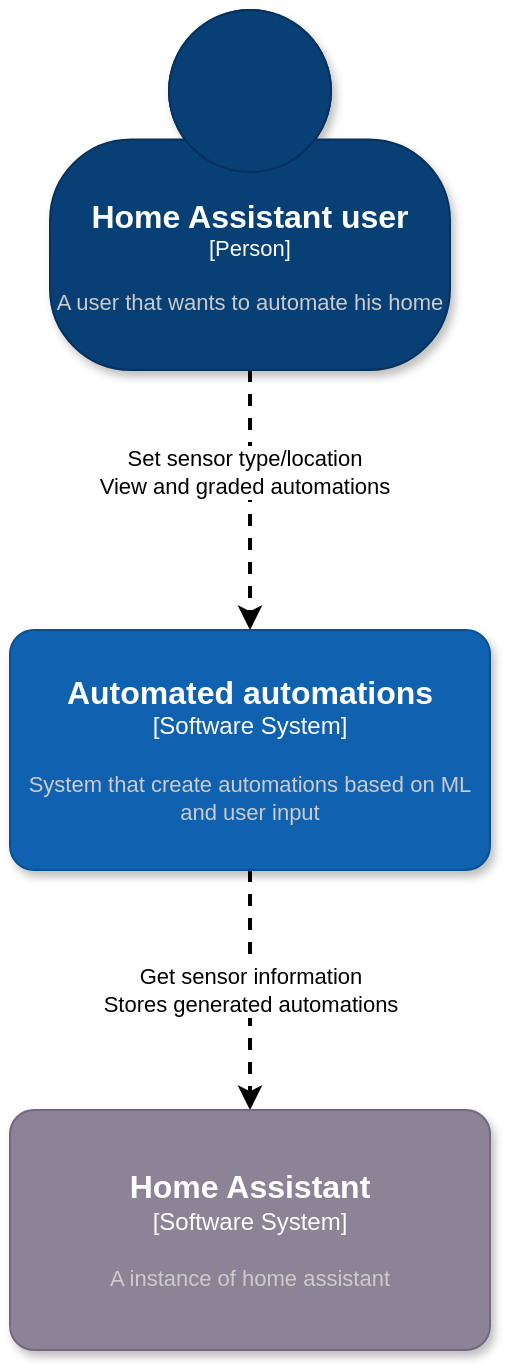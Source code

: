 <mxfile version="21.1.2" type="device" pages="3">
  <diagram name="C1" id="d_WkQNdPuMVRaODnA_Tn">
    <mxGraphModel dx="1003" dy="1070" grid="1" gridSize="10" guides="1" tooltips="1" connect="1" arrows="1" fold="1" page="1" pageScale="1" pageWidth="850" pageHeight="1100" math="0" shadow="0">
      <root>
        <mxCell id="0" />
        <mxCell id="1" parent="0" />
        <mxCell id="INQG88jovK0Qyw37IMvS-4" style="edgeStyle=orthogonalEdgeStyle;rounded=0;orthogonalLoop=1;jettySize=auto;html=1;strokeWidth=2;dashed=1;" parent="1" source="INQG88jovK0Qyw37IMvS-1" target="INQG88jovK0Qyw37IMvS-2" edge="1">
          <mxGeometry relative="1" as="geometry" />
        </mxCell>
        <mxCell id="INQG88jovK0Qyw37IMvS-5" value="Set sensor type/location&lt;br&gt;View and graded automations" style="edgeLabel;html=1;align=center;verticalAlign=middle;resizable=0;points=[];" parent="INQG88jovK0Qyw37IMvS-4" vertex="1" connectable="0">
          <mxGeometry x="-0.215" y="-3" relative="1" as="geometry">
            <mxPoint as="offset" />
          </mxGeometry>
        </mxCell>
        <object placeholders="1" c4Name="Home Assistant user" c4Type="Person" c4Description="A user that wants to automate his home" label="&lt;font style=&quot;font-size: 16px&quot;&gt;&lt;b&gt;%c4Name%&lt;/b&gt;&lt;/font&gt;&lt;div&gt;[%c4Type%]&lt;/div&gt;&lt;br&gt;&lt;div&gt;&lt;font style=&quot;font-size: 11px&quot;&gt;&lt;font color=&quot;#cccccc&quot;&gt;%c4Description%&lt;/font&gt;&lt;/div&gt;" id="INQG88jovK0Qyw37IMvS-1">
          <mxCell style="html=1;fontSize=11;dashed=0;whiteSpace=wrap;fillColor=#083F75;strokeColor=#06315C;fontColor=#ffffff;shape=mxgraph.c4.person2;align=center;metaEdit=1;points=[[0.5,0,0],[1,0.5,0],[1,0.75,0],[0.75,1,0],[0.5,1,0],[0.25,1,0],[0,0.75,0],[0,0.5,0]];resizable=0;shadow=1;" parent="1" vertex="1">
            <mxGeometry x="240" y="60" width="200" height="180" as="geometry" />
          </mxCell>
        </object>
        <mxCell id="INQG88jovK0Qyw37IMvS-6" value="Get sensor information&lt;br&gt;Stores generated automations" style="edgeStyle=orthogonalEdgeStyle;rounded=0;orthogonalLoop=1;jettySize=auto;html=1;strokeWidth=2;dashed=1;" parent="1" source="INQG88jovK0Qyw37IMvS-2" target="INQG88jovK0Qyw37IMvS-3" edge="1">
          <mxGeometry relative="1" as="geometry" />
        </mxCell>
        <object placeholders="1" c4Name="Automated automations" c4Type="Software System" c4Description="System that create automations based on ML and user input" label="&lt;font style=&quot;font-size: 16px&quot;&gt;&lt;b&gt;%c4Name%&lt;/b&gt;&lt;/font&gt;&lt;div&gt;[%c4Type%]&lt;/div&gt;&lt;br&gt;&lt;div&gt;&lt;font style=&quot;font-size: 11px&quot;&gt;&lt;font color=&quot;#cccccc&quot;&gt;%c4Description%&lt;/font&gt;&lt;/div&gt;" id="INQG88jovK0Qyw37IMvS-2">
          <mxCell style="rounded=1;whiteSpace=wrap;html=1;labelBackgroundColor=none;fillColor=#1061B0;fontColor=#ffffff;align=center;arcSize=10;strokeColor=#0D5091;metaEdit=1;resizable=0;points=[[0.25,0,0],[0.5,0,0],[0.75,0,0],[1,0.25,0],[1,0.5,0],[1,0.75,0],[0.75,1,0],[0.5,1,0],[0.25,1,0],[0,0.75,0],[0,0.5,0],[0,0.25,0]];shadow=1;" parent="1" vertex="1">
            <mxGeometry x="220" y="370" width="240" height="120" as="geometry" />
          </mxCell>
        </object>
        <object placeholders="1" c4Name="Home Assistant" c4Type="Software System" c4Description="A instance of home assistant" label="&lt;font style=&quot;font-size: 16px&quot;&gt;&lt;b&gt;%c4Name%&lt;/b&gt;&lt;/font&gt;&lt;div&gt;[%c4Type%]&lt;/div&gt;&lt;br&gt;&lt;div&gt;&lt;font style=&quot;font-size: 11px&quot;&gt;&lt;font color=&quot;#cccccc&quot;&gt;%c4Description%&lt;/font&gt;&lt;/div&gt;" id="INQG88jovK0Qyw37IMvS-3">
          <mxCell style="rounded=1;whiteSpace=wrap;html=1;labelBackgroundColor=none;fillColor=#8C8496;fontColor=#ffffff;align=center;arcSize=10;strokeColor=#736782;metaEdit=1;resizable=0;points=[[0.25,0,0],[0.5,0,0],[0.75,0,0],[1,0.25,0],[1,0.5,0],[1,0.75,0],[0.75,1,0],[0.5,1,0],[0.25,1,0],[0,0.75,0],[0,0.5,0],[0,0.25,0]];shadow=1;" parent="1" vertex="1">
            <mxGeometry x="220" y="610" width="240" height="120" as="geometry" />
          </mxCell>
        </object>
      </root>
    </mxGraphModel>
  </diagram>
  <diagram id="b9oI-Rv5bfEVHEHte4Sj" name="C2">
    <mxGraphModel dx="1805" dy="2119" grid="1" gridSize="10" guides="1" tooltips="1" connect="1" arrows="1" fold="1" page="1" pageScale="1" pageWidth="850" pageHeight="1100" math="0" shadow="0">
      <root>
        <mxCell id="0" />
        <mxCell id="1" parent="0" />
        <mxCell id="WcZWoshnXhUjV_ZUXQn_-8" style="edgeStyle=orthogonalEdgeStyle;rounded=0;orthogonalLoop=1;jettySize=auto;html=1;dashed=1;strokeWidth=2;" parent="1" source="enTViMck2it4nr6zu_yK-1" target="WcZWoshnXhUjV_ZUXQn_-1" edge="1">
          <mxGeometry relative="1" as="geometry" />
        </mxCell>
        <mxCell id="WcZWoshnXhUjV_ZUXQn_-9" value="Set sensor type&lt;br&gt;Graded generated automations" style="edgeLabel;html=1;align=center;verticalAlign=middle;resizable=0;points=[];" parent="WcZWoshnXhUjV_ZUXQn_-8" vertex="1" connectable="0">
          <mxGeometry x="-0.178" y="3" relative="1" as="geometry">
            <mxPoint as="offset" />
          </mxGeometry>
        </mxCell>
        <object placeholders="1" c4Name="Home Assistant user" c4Type="Person" c4Description="A user that wants to automate his home" label="&lt;font style=&quot;font-size: 16px&quot;&gt;&lt;b&gt;%c4Name%&lt;/b&gt;&lt;/font&gt;&lt;div&gt;[%c4Type%]&lt;/div&gt;&lt;br&gt;&lt;div&gt;&lt;font style=&quot;font-size: 11px&quot;&gt;&lt;font color=&quot;#cccccc&quot;&gt;%c4Description%&lt;/font&gt;&lt;/div&gt;" id="enTViMck2it4nr6zu_yK-1">
          <mxCell style="html=1;fontSize=11;dashed=0;whiteSpace=wrap;fillColor=#083F75;strokeColor=#06315C;fontColor=#ffffff;shape=mxgraph.c4.person2;align=center;metaEdit=1;points=[[0.5,0,0],[1,0.5,0],[1,0.75,0],[0.75,1,0],[0.5,1,0],[0.25,1,0],[0,0.75,0],[0,0.5,0]];resizable=0;shadow=1;" parent="1" vertex="1">
            <mxGeometry x="480" y="-10" width="200" height="180" as="geometry" />
          </mxCell>
        </object>
        <object placeholders="1" c4Name="Home Assistant" c4Type="Software System" c4Description="A instance of home assistant" label="&lt;font style=&quot;font-size: 16px&quot;&gt;&lt;b&gt;%c4Name%&lt;/b&gt;&lt;/font&gt;&lt;div&gt;[%c4Type%]&lt;/div&gt;&lt;br&gt;&lt;div&gt;&lt;font style=&quot;font-size: 11px&quot;&gt;&lt;font color=&quot;#cccccc&quot;&gt;%c4Description%&lt;/font&gt;&lt;/div&gt;" id="enTViMck2it4nr6zu_yK-2">
          <mxCell style="rounded=1;whiteSpace=wrap;html=1;labelBackgroundColor=none;fillColor=#8C8496;fontColor=#ffffff;align=center;arcSize=10;strokeColor=#736782;metaEdit=1;resizable=0;points=[[0.25,0,0],[0.5,0,0],[0.75,0,0],[1,0.25,0],[1,0.5,0],[1,0.75,0],[0.75,1,0],[0.5,1,0],[0.25,1,0],[0,0.75,0],[0,0.5,0],[0,0.25,0]];shadow=1;" parent="1" vertex="1">
            <mxGeometry x="460" y="780" width="240" height="120" as="geometry" />
          </mxCell>
        </object>
        <object placeholders="1" c4Name="Automated automations" c4Type="SystemScopeBoundary" c4Application="Software System" label="&lt;font style=&quot;font-size: 16px&quot;&gt;&lt;b&gt;&lt;div style=&quot;text-align: left&quot;&gt;%c4Name%&lt;/div&gt;&lt;/b&gt;&lt;/font&gt;&lt;div style=&quot;text-align: left&quot;&gt;[%c4Application%]&lt;/div&gt;" id="enTViMck2it4nr6zu_yK-3">
          <mxCell style="rounded=1;fontSize=11;whiteSpace=wrap;html=1;dashed=1;arcSize=20;fillColor=none;strokeColor=#666666;fontColor=#333333;labelBackgroundColor=none;align=left;verticalAlign=bottom;labelBorderColor=none;spacingTop=0;spacing=10;dashPattern=8 4;metaEdit=1;rotatable=0;perimeter=rectanglePerimeter;noLabel=0;labelPadding=0;allowArrows=0;connectable=0;expand=0;recursiveResize=0;editable=1;pointerEvents=0;absoluteArcSize=1;points=[[0.25,0,0],[0.5,0,0],[0.75,0,0],[1,0.25,0],[1,0.5,0],[1,0.75,0],[0.75,1,0],[0.5,1,0],[0.25,1,0],[0,0.75,0],[0,0.5,0],[0,0.25,0]];" parent="1" vertex="1">
            <mxGeometry x="-40" y="280" width="770" height="440" as="geometry" />
          </mxCell>
        </object>
        <mxCell id="WcZWoshnXhUjV_ZUXQn_-5" style="edgeStyle=orthogonalEdgeStyle;rounded=0;orthogonalLoop=1;jettySize=auto;html=1;dashed=1;strokeWidth=2;" parent="1" edge="1">
          <mxGeometry relative="1" as="geometry">
            <mxPoint x="581" y="450" as="sourcePoint" />
            <mxPoint x="581" y="530" as="targetPoint" />
          </mxGeometry>
        </mxCell>
        <mxCell id="WcZWoshnXhUjV_ZUXQn_-6" value="Makes API calls to&lt;br&gt;[JSON/HTTPS]" style="edgeLabel;html=1;align=center;verticalAlign=middle;resizable=0;points=[];" parent="WcZWoshnXhUjV_ZUXQn_-5" vertex="1" connectable="0">
          <mxGeometry x="-0.308" relative="1" as="geometry">
            <mxPoint y="13" as="offset" />
          </mxGeometry>
        </mxCell>
        <object placeholders="1" c4Type="Single-page Application" c4Container="Container" c4Technology="Angular" c4Description="Provides all of the functonality to the user via their web browser" label="&lt;font style=&quot;font-size: 16px&quot;&gt;&lt;b&gt;%c4Type%&lt;/b&gt;&lt;/font&gt;&lt;div&gt;[%c4Container%:&amp;nbsp;%c4Technology%]&lt;/div&gt;&lt;br&gt;&lt;div&gt;&lt;font style=&quot;font-size: 11px&quot;&gt;&lt;font color=&quot;#E6E6E6&quot;&gt;%c4Description%&lt;/font&gt;&lt;/div&gt;" id="WcZWoshnXhUjV_ZUXQn_-1">
          <mxCell style="shape=mxgraph.c4.webBrowserContainer2;whiteSpace=wrap;html=1;boundedLbl=1;rounded=0;labelBackgroundColor=none;strokeColor=#118ACD;fillColor=#23A2D9;strokeColor=#118ACD;strokeColor2=#0E7DAD;fontSize=12;fontColor=#ffffff;align=center;metaEdit=1;points=[[0.5,0,0],[1,0.25,0],[1,0.5,0],[1,0.75,0],[0.5,1,0],[0,0.75,0],[0,0.5,0],[0,0.25,0]];resizable=0;shadow=1;" parent="1" vertex="1">
            <mxGeometry x="460" y="290" width="240" height="160" as="geometry" />
          </mxCell>
        </object>
        <mxCell id="WcZWoshnXhUjV_ZUXQn_-7" value="Read from &lt;br&gt;and writes to&lt;br&gt;[SQL]" style="edgeStyle=orthogonalEdgeStyle;rounded=0;orthogonalLoop=1;jettySize=auto;html=1;entryX=1;entryY=0.5;entryDx=0;entryDy=0;entryPerimeter=0;dashed=1;strokeWidth=2;" parent="1" source="WcZWoshnXhUjV_ZUXQn_-2" target="WcZWoshnXhUjV_ZUXQn_-4" edge="1">
          <mxGeometry relative="1" as="geometry" />
        </mxCell>
        <mxCell id="WcZWoshnXhUjV_ZUXQn_-10" value="Make API calls to&lt;br&gt;[JSON/HTTPS]" style="edgeStyle=orthogonalEdgeStyle;rounded=0;orthogonalLoop=1;jettySize=auto;html=1;dashed=1;strokeWidth=2;" parent="1" source="WcZWoshnXhUjV_ZUXQn_-2" target="enTViMck2it4nr6zu_yK-2" edge="1">
          <mxGeometry x="0.667" relative="1" as="geometry">
            <mxPoint as="offset" />
          </mxGeometry>
        </mxCell>
        <object placeholders="1" c4Name="API" c4Type="Container" c4Technology="Python" c4Description="Provides functionality via HTTPS API" label="&lt;font style=&quot;font-size: 16px&quot;&gt;&lt;b&gt;%c4Name%&lt;/b&gt;&lt;/font&gt;&lt;div&gt;[%c4Type%: %c4Technology%]&lt;/div&gt;&lt;br&gt;&lt;div&gt;&lt;font style=&quot;font-size: 11px&quot;&gt;&lt;font color=&quot;#E6E6E6&quot;&gt;%c4Description%&lt;/font&gt;&lt;/div&gt;" id="WcZWoshnXhUjV_ZUXQn_-2">
          <mxCell style="rounded=1;whiteSpace=wrap;html=1;fontSize=11;labelBackgroundColor=none;fillColor=#23A2D9;fontColor=#ffffff;align=center;arcSize=10;strokeColor=#0E7DAD;metaEdit=1;resizable=0;points=[[0.25,0,0],[0.5,0,0],[0.75,0,0],[1,0.25,0],[1,0.5,0],[1,0.75,0],[0.75,1,0],[0.5,1,0],[0.25,1,0],[0,0.75,0],[0,0.5,0],[0,0.25,0]];shadow=1;" parent="1" vertex="1">
            <mxGeometry x="460" y="530" width="240" height="120" as="geometry" />
          </mxCell>
        </object>
        <object placeholders="1" c4Type="Database" c4Container="Container" c4Technology="SQLite" c4Description="Stores sensor data and generated automations" label="&lt;font style=&quot;font-size: 16px&quot;&gt;&lt;b&gt;%c4Type%&lt;/b&gt;&lt;/font&gt;&lt;div&gt;[%c4Container%:&amp;nbsp;%c4Technology%]&lt;/div&gt;&lt;br&gt;&lt;div&gt;&lt;font style=&quot;font-size: 11px&quot;&gt;&lt;font color=&quot;#E6E6E6&quot;&gt;%c4Description%&lt;/font&gt;&lt;/div&gt;" id="WcZWoshnXhUjV_ZUXQn_-4">
          <mxCell style="shape=cylinder3;size=15;whiteSpace=wrap;html=1;boundedLbl=1;rounded=0;labelBackgroundColor=none;fillColor=#23A2D9;fontSize=12;fontColor=#ffffff;align=center;strokeColor=#0E7DAD;metaEdit=1;points=[[0.5,0,0],[1,0.25,0],[1,0.5,0],[1,0.75,0],[0.5,1,0],[0,0.75,0],[0,0.5,0],[0,0.25,0]];resizable=0;shadow=1;" parent="1" vertex="1">
            <mxGeometry x="40" y="530" width="240" height="120" as="geometry" />
          </mxCell>
        </object>
      </root>
    </mxGraphModel>
  </diagram>
  <diagram id="_BkLqym4l1LJd0RQj5-n" name="C3">
    <mxGraphModel dx="1003" dy="1070" grid="1" gridSize="10" guides="1" tooltips="1" connect="1" arrows="1" fold="1" page="1" pageScale="1" pageWidth="850" pageHeight="1100" math="0" shadow="0">
      <root>
        <mxCell id="0" />
        <mxCell id="1" parent="0" />
        <object placeholders="1" c4Name="Home Assistant" c4Type="Software System" c4Description="A instance of home assistant" label="&lt;font style=&quot;font-size: 16px&quot;&gt;&lt;b&gt;%c4Name%&lt;/b&gt;&lt;/font&gt;&lt;div&gt;[%c4Type%]&lt;/div&gt;&lt;br&gt;&lt;div&gt;&lt;font style=&quot;font-size: 11px&quot;&gt;&lt;font color=&quot;#cccccc&quot;&gt;%c4Description%&lt;/font&gt;&lt;/div&gt;" id="We6srCbr8osWoXxcfnEF-1">
          <mxCell style="rounded=1;whiteSpace=wrap;html=1;labelBackgroundColor=none;fillColor=#8C8496;fontColor=#ffffff;align=center;arcSize=10;strokeColor=#736782;metaEdit=1;resizable=0;points=[[0.25,0,0],[0.5,0,0],[0.75,0,0],[1,0.25,0],[1,0.5,0],[1,0.75,0],[0.75,1,0],[0.5,1,0],[0.25,1,0],[0,0.75,0],[0,0.5,0],[0,0.25,0]];shadow=1;" parent="1" vertex="1">
            <mxGeometry x="760" y="810" width="240" height="120" as="geometry" />
          </mxCell>
        </object>
        <mxCell id="i7JJFvnXxzRIXCXa2gsm-4" style="rounded=0;orthogonalLoop=1;jettySize=auto;html=1;dashed=1;strokeWidth=2;" parent="1" source="We6srCbr8osWoXxcfnEF-2" target="NcC6OgPTZSUfz6flmTUk-2" edge="1">
          <mxGeometry relative="1" as="geometry" />
        </mxCell>
        <mxCell id="i7JJFvnXxzRIXCXa2gsm-18" value="Makes API calls&lt;br&gt;[JSON/HTTPS]" style="edgeLabel;html=1;align=center;verticalAlign=middle;resizable=0;points=[];" parent="i7JJFvnXxzRIXCXa2gsm-4" vertex="1" connectable="0">
          <mxGeometry x="-0.204" y="4" relative="1" as="geometry">
            <mxPoint as="offset" />
          </mxGeometry>
        </mxCell>
        <mxCell id="i7JJFvnXxzRIXCXa2gsm-5" value="Makes API calls&lt;br&gt;[JSON/HTTPS]" style="edgeStyle=none;rounded=0;orthogonalLoop=1;jettySize=auto;html=1;dashed=1;strokeWidth=2;" parent="1" source="We6srCbr8osWoXxcfnEF-2" target="NcC6OgPTZSUfz6flmTUk-1" edge="1">
          <mxGeometry x="-0.122" y="-3" relative="1" as="geometry">
            <mxPoint as="offset" />
          </mxGeometry>
        </mxCell>
        <object placeholders="1" c4Type="Single-page Application" c4Container="Container" c4Technology="Angular" c4Description="Provides all of the functonality to the user via their web browser" label="&lt;font style=&quot;font-size: 16px&quot;&gt;&lt;b&gt;%c4Type%&lt;/b&gt;&lt;/font&gt;&lt;div&gt;[%c4Container%:&amp;nbsp;%c4Technology%]&lt;/div&gt;&lt;br&gt;&lt;div&gt;&lt;font style=&quot;font-size: 11px&quot;&gt;&lt;font color=&quot;#E6E6E6&quot;&gt;%c4Description%&lt;/font&gt;&lt;/div&gt;" id="We6srCbr8osWoXxcfnEF-2">
          <mxCell style="shape=mxgraph.c4.webBrowserContainer2;whiteSpace=wrap;html=1;boundedLbl=1;rounded=0;labelBackgroundColor=none;strokeColor=#118ACD;fillColor=#23A2D9;strokeColor=#118ACD;strokeColor2=#0E7DAD;fontSize=12;fontColor=#ffffff;align=center;metaEdit=1;points=[[0.5,0,0],[1,0.25,0],[1,0.5,0],[1,0.75,0],[0.5,1,0],[0,0.75,0],[0,0.5,0],[0,0.25,0]];resizable=0;shadow=1;" parent="1" vertex="1">
            <mxGeometry x="460" y="30" width="240" height="160" as="geometry" />
          </mxCell>
        </object>
        <object placeholders="1" c4Type="Database" c4Container="Container" c4Technology="SQLite" c4Description="Stores sensor data and generated automations" label="&lt;font style=&quot;font-size: 16px&quot;&gt;&lt;b&gt;%c4Type%&lt;/b&gt;&lt;/font&gt;&lt;div&gt;[%c4Container%:&amp;nbsp;%c4Technology%]&lt;/div&gt;&lt;br&gt;&lt;div&gt;&lt;font style=&quot;font-size: 11px&quot;&gt;&lt;font color=&quot;#E6E6E6&quot;&gt;%c4Description%&lt;/font&gt;&lt;/div&gt;" id="We6srCbr8osWoXxcfnEF-3">
          <mxCell style="shape=cylinder3;size=15;whiteSpace=wrap;html=1;boundedLbl=1;rounded=0;labelBackgroundColor=none;fillColor=#23A2D9;fontSize=12;fontColor=#ffffff;align=center;strokeColor=#0E7DAD;metaEdit=1;points=[[0.5,0,0],[1,0.25,0],[1,0.5,0],[1,0.75,0],[0.5,1,0],[0,0.75,0],[0,0.5,0],[0,0.25,0]];resizable=0;shadow=1;" parent="1" vertex="1">
            <mxGeometry x="120" y="800" width="240" height="120" as="geometry" />
          </mxCell>
        </object>
        <object placeholders="1" c4Name="API" c4Type="ContainerScopeBoundary" c4Application="Container" label="&lt;font style=&quot;font-size: 16px&quot;&gt;&lt;b&gt;&lt;div style=&quot;text-align: left&quot;&gt;%c4Name%&lt;/div&gt;&lt;/b&gt;&lt;/font&gt;&lt;div style=&quot;text-align: left&quot;&gt;[%c4Application%]&lt;/div&gt;" id="We6srCbr8osWoXxcfnEF-4">
          <mxCell style="rounded=1;fontSize=11;whiteSpace=wrap;html=1;dashed=1;arcSize=20;fillColor=none;strokeColor=#666666;fontColor=#333333;labelBackgroundColor=none;align=left;verticalAlign=bottom;labelBorderColor=none;spacingTop=0;spacing=10;dashPattern=8 4;metaEdit=1;rotatable=0;perimeter=rectanglePerimeter;noLabel=0;labelPadding=0;allowArrows=0;connectable=0;expand=0;recursiveResize=0;editable=1;pointerEvents=0;absoluteArcSize=1;points=[[0.25,0,0],[0.5,0,0],[0.75,0,0],[1,0.25,0],[1,0.5,0],[1,0.75,0],[0.75,1,0],[0.5,1,0],[0.25,1,0],[0,0.75,0],[0,0.5,0],[0,0.25,0]];" parent="1" vertex="1">
            <mxGeometry x="30" y="270" width="1100" height="460" as="geometry" />
          </mxCell>
        </object>
        <mxCell id="i7JJFvnXxzRIXCXa2gsm-8" style="edgeStyle=none;rounded=0;orthogonalLoop=1;jettySize=auto;html=1;dashed=1;strokeWidth=2;" parent="1" source="NcC6OgPTZSUfz6flmTUk-1" target="i7JJFvnXxzRIXCXa2gsm-1" edge="1">
          <mxGeometry relative="1" as="geometry" />
        </mxCell>
        <mxCell id="i7JJFvnXxzRIXCXa2gsm-14" value="Uses" style="edgeLabel;html=1;align=center;verticalAlign=middle;resizable=0;points=[];" parent="i7JJFvnXxzRIXCXa2gsm-8" vertex="1" connectable="0">
          <mxGeometry x="-0.285" y="2" relative="1" as="geometry">
            <mxPoint as="offset" />
          </mxGeometry>
        </mxCell>
        <mxCell id="i7JJFvnXxzRIXCXa2gsm-9" style="edgeStyle=none;rounded=0;orthogonalLoop=1;jettySize=auto;html=1;dashed=1;strokeWidth=2;" parent="1" source="NcC6OgPTZSUfz6flmTUk-1" target="NcC6OgPTZSUfz6flmTUk-4" edge="1">
          <mxGeometry relative="1" as="geometry" />
        </mxCell>
        <mxCell id="i7JJFvnXxzRIXCXa2gsm-13" value="Uses" style="edgeLabel;html=1;align=center;verticalAlign=middle;resizable=0;points=[];" parent="i7JJFvnXxzRIXCXa2gsm-9" vertex="1" connectable="0">
          <mxGeometry x="-0.36" y="1" relative="1" as="geometry">
            <mxPoint as="offset" />
          </mxGeometry>
        </mxCell>
        <mxCell id="i7JJFvnXxzRIXCXa2gsm-10" style="edgeStyle=none;rounded=0;orthogonalLoop=1;jettySize=auto;html=1;dashed=1;strokeWidth=2;" parent="1" source="NcC6OgPTZSUfz6flmTUk-1" target="i7JJFvnXxzRIXCXa2gsm-3" edge="1">
          <mxGeometry relative="1" as="geometry" />
        </mxCell>
        <mxCell id="i7JJFvnXxzRIXCXa2gsm-17" value="Uses" style="edgeLabel;html=1;align=center;verticalAlign=middle;resizable=0;points=[];" parent="i7JJFvnXxzRIXCXa2gsm-10" vertex="1" connectable="0">
          <mxGeometry x="-0.385" relative="1" as="geometry">
            <mxPoint as="offset" />
          </mxGeometry>
        </mxCell>
        <object placeholders="1" c4Name="Sensor API" c4Type="Component" c4Technology="Python" c4Description="Allows the user to get and set sensor data" label="&lt;font style=&quot;font-size: 16px&quot;&gt;&lt;b&gt;%c4Name%&lt;/b&gt;&lt;/font&gt;&lt;div&gt;[%c4Type%: %c4Technology%]&lt;/div&gt;&lt;br&gt;&lt;div&gt;&lt;font style=&quot;font-size: 11px&quot;&gt;%c4Description%&lt;/font&gt;&lt;/div&gt;" id="NcC6OgPTZSUfz6flmTUk-1">
          <mxCell style="rounded=1;whiteSpace=wrap;html=1;labelBackgroundColor=none;fillColor=#63BEF2;fontColor=#ffffff;align=center;arcSize=6;strokeColor=#2086C9;metaEdit=1;resizable=0;points=[[0.25,0,0],[0.5,0,0],[0.75,0,0],[1,0.25,0],[1,0.5,0],[1,0.75,0],[0.75,1,0],[0.5,1,0],[0.25,1,0],[0,0.75,0],[0,0.5,0],[0,0.25,0]];shadow=1;" parent="1" vertex="1">
            <mxGeometry x="640" y="300" width="240" height="120" as="geometry" />
          </mxCell>
        </object>
        <mxCell id="i7JJFvnXxzRIXCXa2gsm-6" style="edgeStyle=none;rounded=0;orthogonalLoop=1;jettySize=auto;html=1;dashed=1;strokeWidth=2;" parent="1" source="NcC6OgPTZSUfz6flmTUk-2" target="i7JJFvnXxzRIXCXa2gsm-1" edge="1">
          <mxGeometry relative="1" as="geometry" />
        </mxCell>
        <mxCell id="i7JJFvnXxzRIXCXa2gsm-12" value="Uses" style="edgeLabel;html=1;align=center;verticalAlign=middle;resizable=0;points=[];" parent="i7JJFvnXxzRIXCXa2gsm-6" vertex="1" connectable="0">
          <mxGeometry x="-0.441" y="3" relative="1" as="geometry">
            <mxPoint as="offset" />
          </mxGeometry>
        </mxCell>
        <mxCell id="i7JJFvnXxzRIXCXa2gsm-7" style="edgeStyle=none;rounded=0;orthogonalLoop=1;jettySize=auto;html=1;dashed=1;strokeWidth=2;" parent="1" source="NcC6OgPTZSUfz6flmTUk-2" target="NcC6OgPTZSUfz6flmTUk-4" edge="1">
          <mxGeometry relative="1" as="geometry" />
        </mxCell>
        <mxCell id="i7JJFvnXxzRIXCXa2gsm-16" value="Uses" style="edgeLabel;html=1;align=center;verticalAlign=middle;resizable=0;points=[];" parent="i7JJFvnXxzRIXCXa2gsm-7" vertex="1" connectable="0">
          <mxGeometry x="-0.188" y="3" relative="1" as="geometry">
            <mxPoint as="offset" />
          </mxGeometry>
        </mxCell>
        <mxCell id="i7JJFvnXxzRIXCXa2gsm-11" style="edgeStyle=none;rounded=0;orthogonalLoop=1;jettySize=auto;html=1;dashed=1;strokeWidth=2;" parent="1" source="NcC6OgPTZSUfz6flmTUk-2" target="i7JJFvnXxzRIXCXa2gsm-3" edge="1">
          <mxGeometry relative="1" as="geometry" />
        </mxCell>
        <mxCell id="i7JJFvnXxzRIXCXa2gsm-15" value="Uses" style="edgeLabel;html=1;align=center;verticalAlign=middle;resizable=0;points=[];" parent="i7JJFvnXxzRIXCXa2gsm-11" vertex="1" connectable="0">
          <mxGeometry x="-0.434" y="-2" relative="1" as="geometry">
            <mxPoint as="offset" />
          </mxGeometry>
        </mxCell>
        <object placeholders="1" c4Name="Automations API" c4Type="Component" c4Technology="Python" c4Description="Allows the user to grade and approve automations" label="&lt;font style=&quot;font-size: 16px&quot;&gt;&lt;b&gt;%c4Name%&lt;/b&gt;&lt;/font&gt;&lt;div&gt;[%c4Type%: %c4Technology%]&lt;/div&gt;&lt;br&gt;&lt;div&gt;&lt;font style=&quot;font-size: 11px&quot;&gt;%c4Description%&lt;/font&gt;&lt;/div&gt;" id="NcC6OgPTZSUfz6flmTUk-2">
          <mxCell style="rounded=1;whiteSpace=wrap;html=1;labelBackgroundColor=none;fillColor=#63BEF2;fontColor=#ffffff;align=center;arcSize=6;strokeColor=#2086C9;metaEdit=1;resizable=0;points=[[0.25,0,0],[0.5,0,0],[0.75,0,0],[1,0.25,0],[1,0.5,0],[1,0.75,0],[0.75,1,0],[0.5,1,0],[0.25,1,0],[0,0.75,0],[0,0.5,0],[0,0.25,0]];shadow=1;" parent="1" vertex="1">
            <mxGeometry x="280" y="300" width="240" height="120" as="geometry" />
          </mxCell>
        </object>
        <mxCell id="NcC6OgPTZSUfz6flmTUk-5" style="edgeStyle=orthogonalEdgeStyle;rounded=0;orthogonalLoop=1;jettySize=auto;html=1;entryX=0.5;entryY=0;entryDx=0;entryDy=0;entryPerimeter=0;strokeWidth=2;dashed=1;" parent="1" source="NcC6OgPTZSUfz6flmTUk-4" target="We6srCbr8osWoXxcfnEF-1" edge="1">
          <mxGeometry relative="1" as="geometry" />
        </mxCell>
        <mxCell id="i7JJFvnXxzRIXCXa2gsm-19" value="Make API calls&lt;br&gt;[JSON/HTTPS]" style="edgeLabel;html=1;align=center;verticalAlign=middle;resizable=0;points=[];" parent="NcC6OgPTZSUfz6flmTUk-5" vertex="1" connectable="0">
          <mxGeometry x="0.157" y="-5" relative="1" as="geometry">
            <mxPoint x="5" as="offset" />
          </mxGeometry>
        </mxCell>
        <object placeholders="1" c4Name="Home Assistant component" c4Type="Component" c4Technology="Python" c4Description="Facilitates communication with Home Assistant" label="&lt;font style=&quot;font-size: 16px&quot;&gt;&lt;b&gt;%c4Name%&lt;/b&gt;&lt;/font&gt;&lt;div&gt;[%c4Type%: %c4Technology%]&lt;/div&gt;&lt;br&gt;&lt;div&gt;&lt;font style=&quot;font-size: 11px&quot;&gt;%c4Description%&lt;/font&gt;&lt;/div&gt;" id="NcC6OgPTZSUfz6flmTUk-4">
          <mxCell style="rounded=1;whiteSpace=wrap;html=1;labelBackgroundColor=none;fillColor=#63BEF2;fontColor=#ffffff;align=center;arcSize=6;strokeColor=#2086C9;metaEdit=1;resizable=0;points=[[0.25,0,0],[0.5,0,0],[0.75,0,0],[1,0.25,0],[1,0.5,0],[1,0.75,0],[0.75,1,0],[0.5,1,0],[0.25,1,0],[0,0.75,0],[0,0.5,0],[0,0.25,0]];shadow=1;" parent="1" vertex="1">
            <mxGeometry x="760" y="550" width="240" height="120" as="geometry" />
          </mxCell>
        </object>
        <mxCell id="i7JJFvnXxzRIXCXa2gsm-2" style="edgeStyle=orthogonalEdgeStyle;rounded=0;orthogonalLoop=1;jettySize=auto;html=1;dashed=1;strokeWidth=2;" parent="1" source="i7JJFvnXxzRIXCXa2gsm-1" target="We6srCbr8osWoXxcfnEF-3" edge="1">
          <mxGeometry relative="1" as="geometry" />
        </mxCell>
        <mxCell id="i7JJFvnXxzRIXCXa2gsm-20" value="Reads from&lt;br&gt;and write to&lt;br&gt;[SQLite]&amp;nbsp;" style="edgeLabel;html=1;align=center;verticalAlign=middle;resizable=0;points=[];" parent="i7JJFvnXxzRIXCXa2gsm-2" vertex="1" connectable="0">
          <mxGeometry x="0.246" y="1" relative="1" as="geometry">
            <mxPoint as="offset" />
          </mxGeometry>
        </mxCell>
        <object placeholders="1" c4Name="Database component" c4Type="Component" c4Technology="Python" c4Description="Facilitates communication with the database" label="&lt;font style=&quot;font-size: 16px&quot;&gt;&lt;b&gt;%c4Name%&lt;/b&gt;&lt;/font&gt;&lt;div&gt;[%c4Type%: %c4Technology%]&lt;/div&gt;&lt;br&gt;&lt;div&gt;&lt;font style=&quot;font-size: 11px&quot;&gt;%c4Description%&lt;/font&gt;&lt;/div&gt;" id="i7JJFvnXxzRIXCXa2gsm-1">
          <mxCell style="rounded=1;whiteSpace=wrap;html=1;labelBackgroundColor=none;fillColor=#63BEF2;fontColor=#ffffff;align=center;arcSize=6;strokeColor=#2086C9;metaEdit=1;resizable=0;points=[[0.25,0,0],[0.5,0,0],[0.75,0,0],[1,0.25,0],[1,0.5,0],[1,0.75,0],[0.75,1,0],[0.5,1,0],[0.25,1,0],[0,0.75,0],[0,0.5,0],[0,0.25,0]];shadow=1;" parent="1" vertex="1">
            <mxGeometry x="120" y="550" width="240" height="120" as="geometry" />
          </mxCell>
        </object>
        <object placeholders="1" c4Name="Machine learning component" c4Type="Component" c4Technology="Python" c4Description="Facilitates communication machine learningin model" label="&lt;font style=&quot;font-size: 16px&quot;&gt;&lt;b&gt;%c4Name%&lt;/b&gt;&lt;/font&gt;&lt;div&gt;[%c4Type%: %c4Technology%]&lt;/div&gt;&lt;br&gt;&lt;div&gt;&lt;font style=&quot;font-size: 11px&quot;&gt;%c4Description%&lt;/font&gt;&lt;/div&gt;" id="i7JJFvnXxzRIXCXa2gsm-3">
          <mxCell style="rounded=1;whiteSpace=wrap;html=1;labelBackgroundColor=none;fillColor=#63BEF2;fontColor=#ffffff;align=center;arcSize=6;strokeColor=#2086C9;metaEdit=1;resizable=0;points=[[0.25,0,0],[0.5,0,0],[0.75,0,0],[1,0.25,0],[1,0.5,0],[1,0.75,0],[0.75,1,0],[0.5,1,0],[0.25,1,0],[0,0.75,0],[0,0.5,0],[0,0.25,0]];shadow=1;" parent="1" vertex="1">
            <mxGeometry x="450" y="550" width="240" height="120" as="geometry" />
          </mxCell>
        </object>
      </root>
    </mxGraphModel>
  </diagram>
</mxfile>
